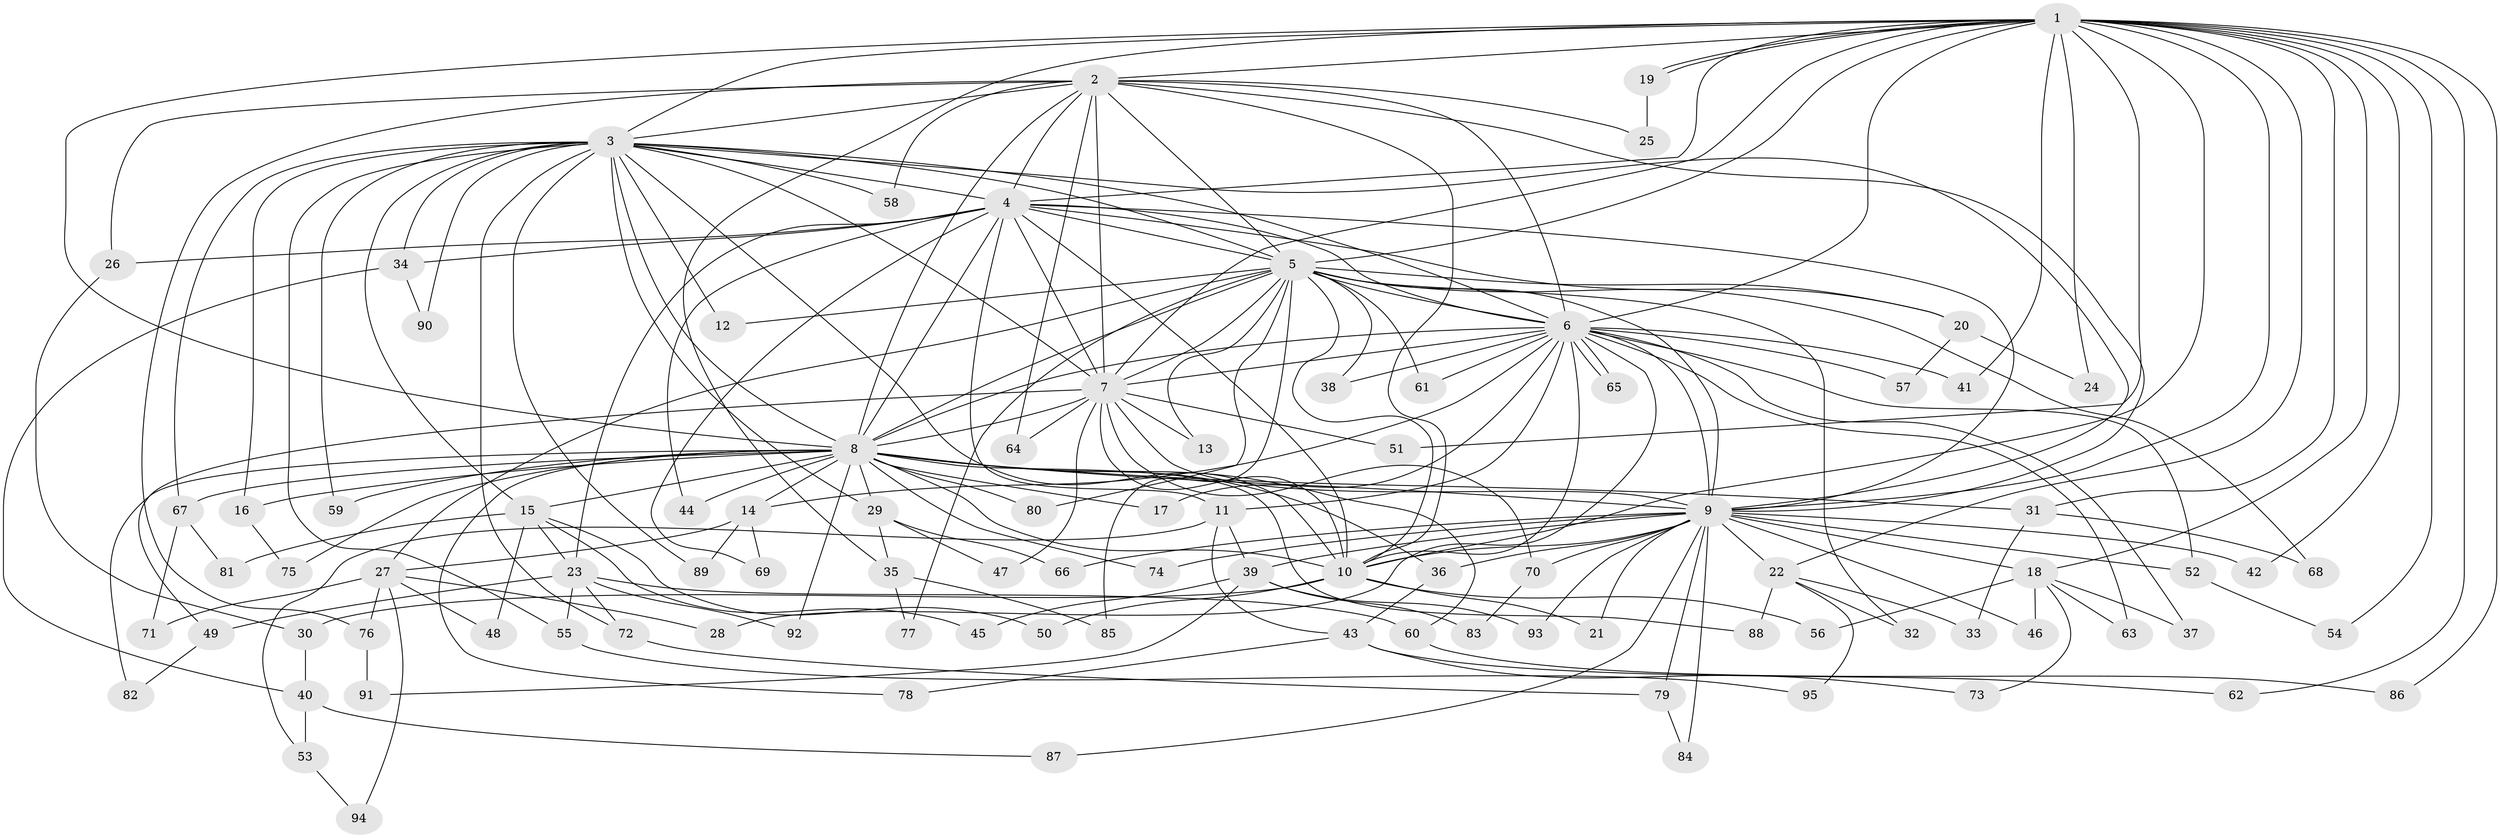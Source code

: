 // Generated by graph-tools (version 1.1) at 2025/14/03/09/25 04:14:19]
// undirected, 95 vertices, 215 edges
graph export_dot {
graph [start="1"]
  node [color=gray90,style=filled];
  1;
  2;
  3;
  4;
  5;
  6;
  7;
  8;
  9;
  10;
  11;
  12;
  13;
  14;
  15;
  16;
  17;
  18;
  19;
  20;
  21;
  22;
  23;
  24;
  25;
  26;
  27;
  28;
  29;
  30;
  31;
  32;
  33;
  34;
  35;
  36;
  37;
  38;
  39;
  40;
  41;
  42;
  43;
  44;
  45;
  46;
  47;
  48;
  49;
  50;
  51;
  52;
  53;
  54;
  55;
  56;
  57;
  58;
  59;
  60;
  61;
  62;
  63;
  64;
  65;
  66;
  67;
  68;
  69;
  70;
  71;
  72;
  73;
  74;
  75;
  76;
  77;
  78;
  79;
  80;
  81;
  82;
  83;
  84;
  85;
  86;
  87;
  88;
  89;
  90;
  91;
  92;
  93;
  94;
  95;
  1 -- 2;
  1 -- 3;
  1 -- 4;
  1 -- 5;
  1 -- 6;
  1 -- 7;
  1 -- 8;
  1 -- 9;
  1 -- 10;
  1 -- 18;
  1 -- 19;
  1 -- 19;
  1 -- 22;
  1 -- 24;
  1 -- 31;
  1 -- 35;
  1 -- 41;
  1 -- 42;
  1 -- 51;
  1 -- 54;
  1 -- 62;
  1 -- 86;
  2 -- 3;
  2 -- 4;
  2 -- 5;
  2 -- 6;
  2 -- 7;
  2 -- 8;
  2 -- 9;
  2 -- 10;
  2 -- 25;
  2 -- 26;
  2 -- 58;
  2 -- 64;
  2 -- 76;
  3 -- 4;
  3 -- 5;
  3 -- 6;
  3 -- 7;
  3 -- 8;
  3 -- 9;
  3 -- 10;
  3 -- 12;
  3 -- 15;
  3 -- 16;
  3 -- 29;
  3 -- 34;
  3 -- 55;
  3 -- 58;
  3 -- 59;
  3 -- 67;
  3 -- 72;
  3 -- 89;
  3 -- 90;
  4 -- 5;
  4 -- 6;
  4 -- 7;
  4 -- 8;
  4 -- 9;
  4 -- 10;
  4 -- 11;
  4 -- 20;
  4 -- 23;
  4 -- 26;
  4 -- 34;
  4 -- 44;
  4 -- 69;
  5 -- 6;
  5 -- 7;
  5 -- 8;
  5 -- 9;
  5 -- 10;
  5 -- 12;
  5 -- 13;
  5 -- 20;
  5 -- 27;
  5 -- 32;
  5 -- 38;
  5 -- 61;
  5 -- 68;
  5 -- 77;
  5 -- 80;
  5 -- 85;
  6 -- 7;
  6 -- 8;
  6 -- 9;
  6 -- 10;
  6 -- 11;
  6 -- 14;
  6 -- 17;
  6 -- 28;
  6 -- 37;
  6 -- 38;
  6 -- 41;
  6 -- 52;
  6 -- 57;
  6 -- 61;
  6 -- 63;
  6 -- 65;
  6 -- 65;
  7 -- 8;
  7 -- 9;
  7 -- 10;
  7 -- 13;
  7 -- 47;
  7 -- 49;
  7 -- 51;
  7 -- 64;
  7 -- 70;
  8 -- 9;
  8 -- 10;
  8 -- 14;
  8 -- 15;
  8 -- 16;
  8 -- 17;
  8 -- 29;
  8 -- 31;
  8 -- 36;
  8 -- 44;
  8 -- 59;
  8 -- 60;
  8 -- 67;
  8 -- 74;
  8 -- 75;
  8 -- 78;
  8 -- 80;
  8 -- 82;
  8 -- 88;
  8 -- 92;
  9 -- 10;
  9 -- 18;
  9 -- 21;
  9 -- 22;
  9 -- 36;
  9 -- 39;
  9 -- 42;
  9 -- 46;
  9 -- 52;
  9 -- 66;
  9 -- 70;
  9 -- 74;
  9 -- 79;
  9 -- 84;
  9 -- 87;
  9 -- 93;
  10 -- 21;
  10 -- 30;
  10 -- 50;
  10 -- 56;
  11 -- 39;
  11 -- 43;
  11 -- 53;
  14 -- 27;
  14 -- 69;
  14 -- 89;
  15 -- 23;
  15 -- 45;
  15 -- 48;
  15 -- 50;
  15 -- 81;
  16 -- 75;
  18 -- 37;
  18 -- 46;
  18 -- 56;
  18 -- 63;
  18 -- 73;
  19 -- 25;
  20 -- 24;
  20 -- 57;
  22 -- 32;
  22 -- 33;
  22 -- 88;
  22 -- 95;
  23 -- 49;
  23 -- 55;
  23 -- 60;
  23 -- 72;
  23 -- 92;
  26 -- 30;
  27 -- 28;
  27 -- 48;
  27 -- 71;
  27 -- 76;
  27 -- 94;
  29 -- 35;
  29 -- 47;
  29 -- 66;
  30 -- 40;
  31 -- 33;
  31 -- 68;
  34 -- 40;
  34 -- 90;
  35 -- 77;
  35 -- 85;
  36 -- 43;
  39 -- 45;
  39 -- 83;
  39 -- 91;
  39 -- 93;
  40 -- 53;
  40 -- 87;
  43 -- 62;
  43 -- 73;
  43 -- 78;
  49 -- 82;
  52 -- 54;
  53 -- 94;
  55 -- 95;
  60 -- 86;
  67 -- 71;
  67 -- 81;
  70 -- 83;
  72 -- 79;
  76 -- 91;
  79 -- 84;
}
